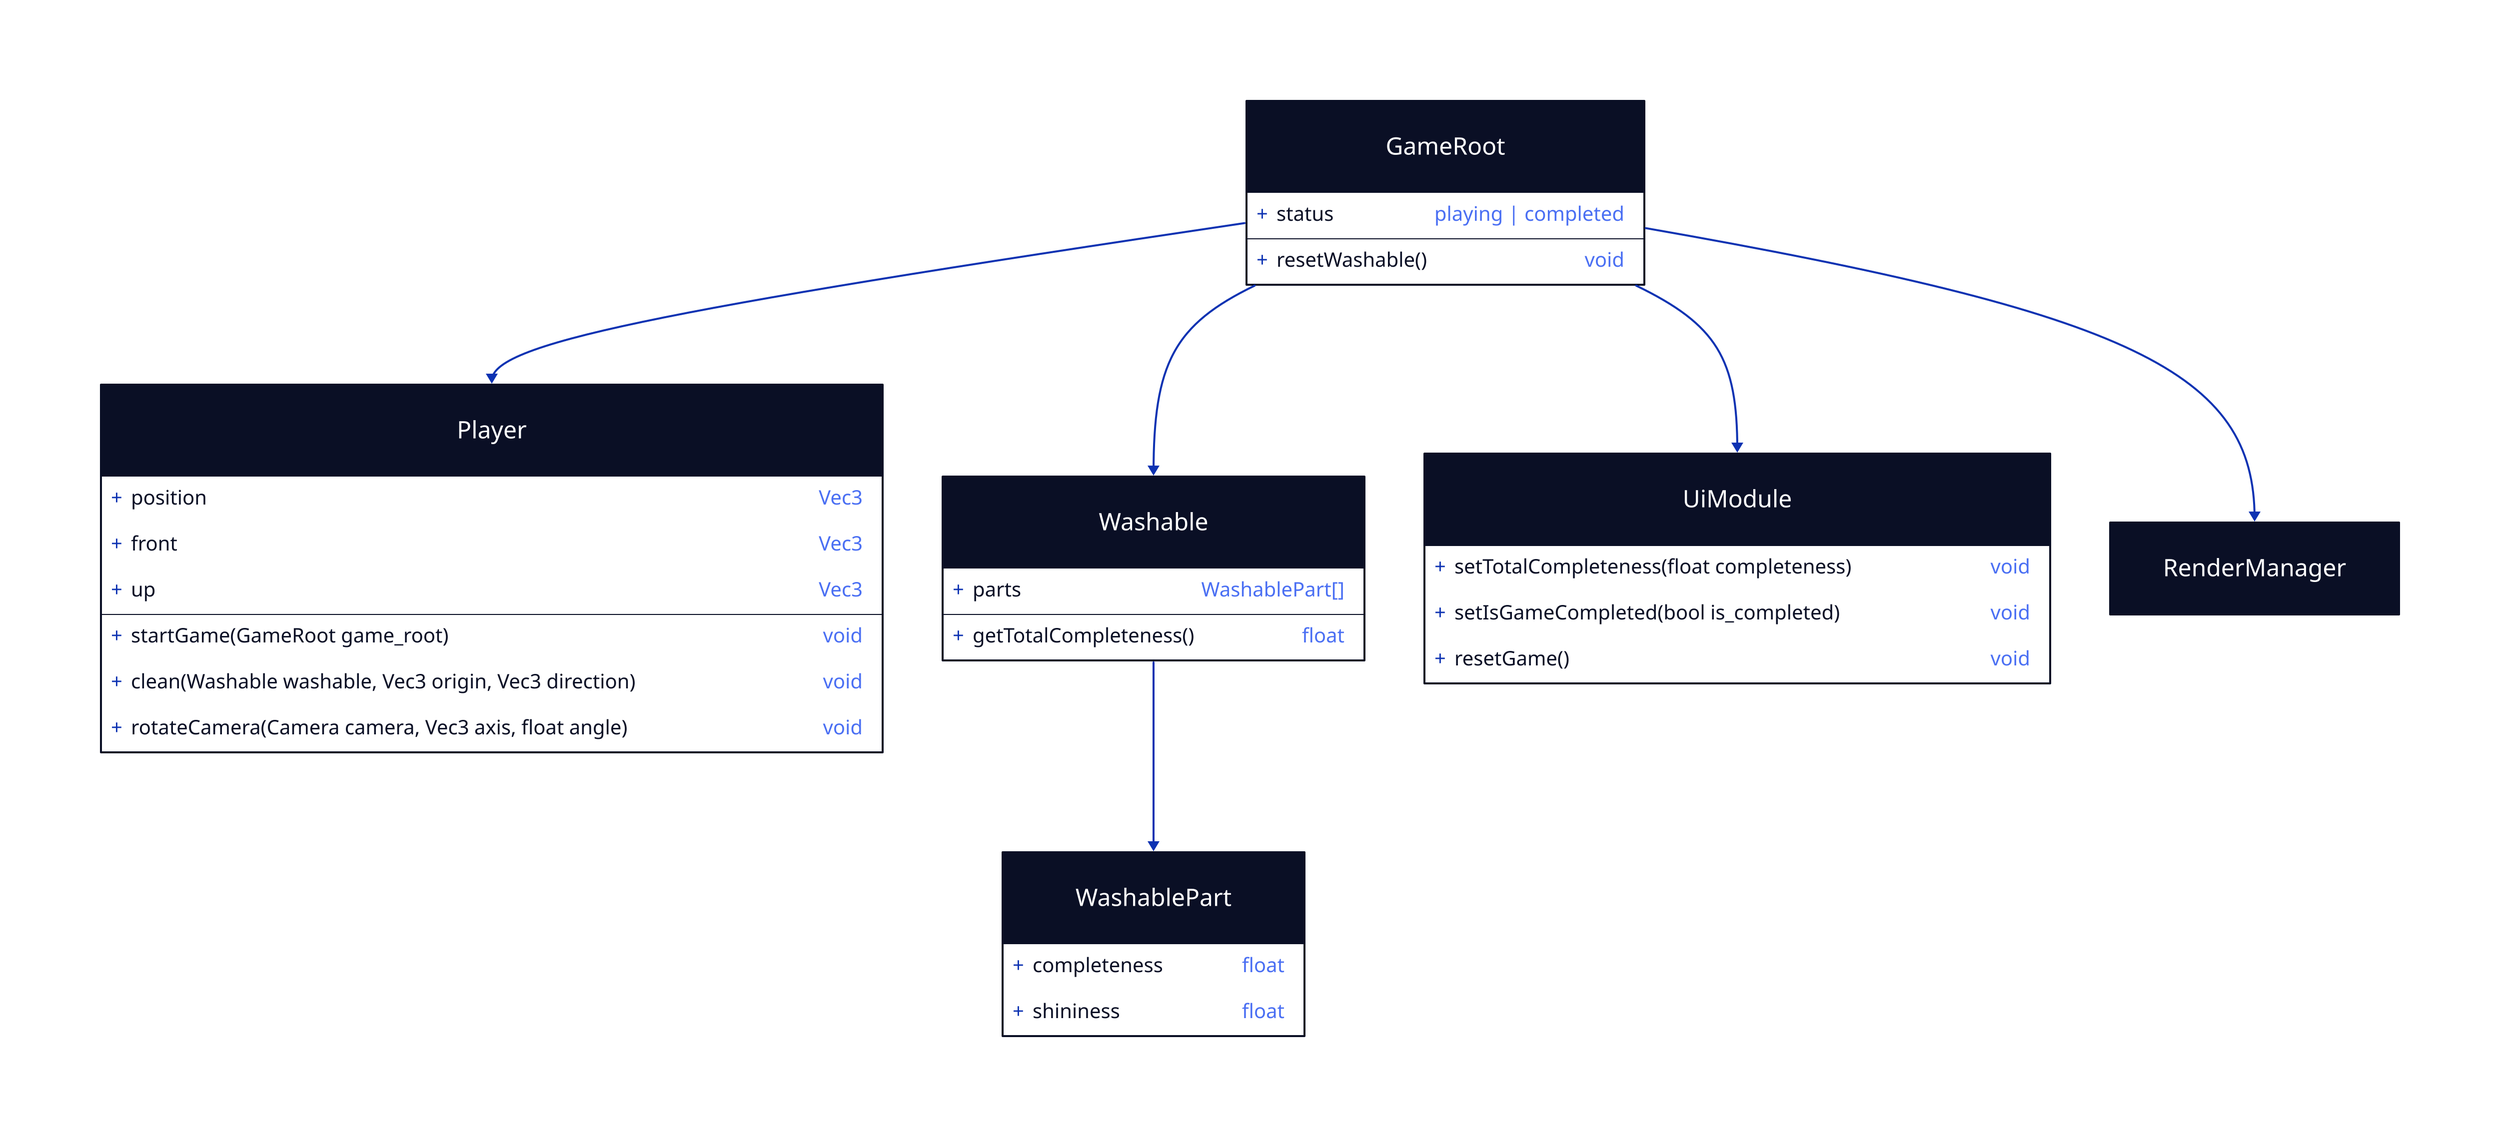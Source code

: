 # Define classes and their relationships
GameRoot: {
  shape: class

  status: playing | completed

  resetWashable(): void
}

Player: {
  shape: class

  position: Vec3
  front: Vec3
  up: Vec3

  startGame(GameRoot game_root): void
  clean(Washable washable, Vec3 origin, Vec3 direction): void
  rotateCamera(Camera camera, Vec3 axis, float angle): void
}

Washable: {
  shape: class

  parts: "WashablePart[]"

  getTotalCompleteness(): float
}

WashablePart: {
  shape: class

  completeness: float
  shininess: float
}

UiModule: {
  shape: class

  setTotalCompleteness(float completeness): void
  setIsGameCompleted(bool is_completed): void

  resetGame(): void
}

RenderManager: {
  shape: class
}

# Inheritance relationships

# Associations (e.g., Player has a reference to Camera)
GameRoot -> Player
GameRoot -> Washable
GameRoot -> UiModule
GameRoot -> RenderManager
Washable -> WashablePart
